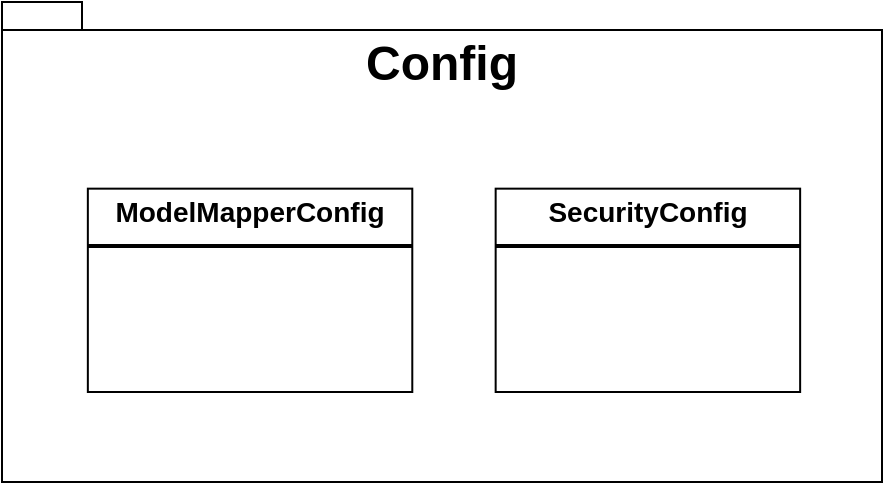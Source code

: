 <mxfile version="25.0.3">
  <diagram id="C5RBs43oDa-KdzZeNtuy" name="Page-1">
    <mxGraphModel dx="1427" dy="-844" grid="1" gridSize="10" guides="1" tooltips="1" connect="1" arrows="1" fold="1" page="1" pageScale="1" pageWidth="827" pageHeight="1169" math="0" shadow="0">
      <root>
        <mxCell id="WIyWlLk6GJQsqaUBKTNV-0" />
        <mxCell id="WIyWlLk6GJQsqaUBKTNV-1" parent="WIyWlLk6GJQsqaUBKTNV-0" />
        <mxCell id="6JUFFXy7SMr_eHakS_9W-69" value="" style="group;fontSize=14;" vertex="1" connectable="0" parent="WIyWlLk6GJQsqaUBKTNV-1">
          <mxGeometry x="-680" y="1360" width="440" height="240" as="geometry" />
        </mxCell>
        <mxCell id="6JUFFXy7SMr_eHakS_9W-70" value="&lt;font style=&quot;font-size: 24px;&quot;&gt;Config&lt;/font&gt;" style="shape=folder;fontStyle=1;spacingTop=10;tabWidth=40;tabHeight=14;tabPosition=left;html=1;whiteSpace=wrap;align=center;verticalAlign=top;labelPosition=center;verticalLabelPosition=middle;horizontal=1;fontSize=14;" vertex="1" parent="6JUFFXy7SMr_eHakS_9W-69">
          <mxGeometry width="440" height="240" as="geometry" />
        </mxCell>
        <mxCell id="6JUFFXy7SMr_eHakS_9W-71" value="&lt;p style=&quot;margin:0px;margin-top:4px;text-align:center;&quot;&gt;&lt;b&gt;ModelMapperConfig&lt;/b&gt;&lt;/p&gt;&lt;hr style=&quot;border-style:solid;&quot;&gt;&lt;div style=&quot;height:2px;&quot;&gt;&lt;/div&gt;" style="verticalAlign=top;align=left;overflow=fill;html=1;whiteSpace=wrap;fontSize=14;" vertex="1" parent="6JUFFXy7SMr_eHakS_9W-69">
          <mxGeometry x="42.927" y="93.33" width="162.22" height="101.67" as="geometry" />
        </mxCell>
        <mxCell id="6JUFFXy7SMr_eHakS_9W-72" value="&lt;p style=&quot;margin:0px;margin-top:4px;text-align:center;&quot;&gt;&lt;b&gt;SecurityConfig&lt;/b&gt;&lt;/p&gt;&lt;hr style=&quot;border-style:solid;&quot;&gt;&lt;div style=&quot;height:2px;&quot;&gt;&lt;/div&gt;" style="verticalAlign=top;align=left;overflow=fill;html=1;whiteSpace=wrap;fontSize=14;" vertex="1" parent="6JUFFXy7SMr_eHakS_9W-69">
          <mxGeometry x="246.829" y="93.33" width="152.24" height="101.67" as="geometry" />
        </mxCell>
      </root>
    </mxGraphModel>
  </diagram>
</mxfile>
